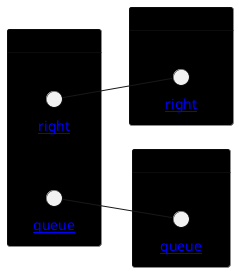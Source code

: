 @startuml
left to right direction

skinparam card {
    BorderThickness 0.5
    BackgroundColor 0
}

card Alice {
    circle "[[/work/transaction-types/queue-example/diagrams/right-send/{right} right]]" as owner1 <<send>>
    circle "[[/work/transaction-types/queue-example/diagrams/queue-client/{queue} queue]]" as queue1 <<client>>
}

card Bob {
    circle "[[/work/transaction-types/queue-example/diagrams/right-receive/{right} right]]" as owner2 <<receive>>
}

card Carol {
    circle "[[/work/transaction-types/queue-example/diagrams/queue-server/{queue} queue]]" as queue2 <<server>>
}

owner1 -- owner2
queue1 -- queue2
@enduml
